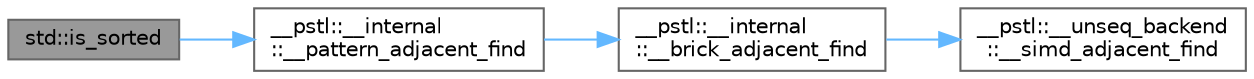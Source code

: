 digraph "std::is_sorted"
{
 // LATEX_PDF_SIZE
  bgcolor="transparent";
  edge [fontname=Helvetica,fontsize=10,labelfontname=Helvetica,labelfontsize=10];
  node [fontname=Helvetica,fontsize=10,shape=box,height=0.2,width=0.4];
  rankdir="LR";
  Node1 [id="Node000001",label="std::is_sorted",height=0.2,width=0.4,color="gray40", fillcolor="grey60", style="filled", fontcolor="black",tooltip=" "];
  Node1 -> Node2 [id="edge4_Node000001_Node000002",color="steelblue1",style="solid",tooltip=" "];
  Node2 [id="Node000002",label="__pstl::__internal\l::__pattern_adjacent_find",height=0.2,width=0.4,color="grey40", fillcolor="white", style="filled",URL="$namespace____pstl_1_1____internal.html#a6baa124378ed7fdc525b00a43af706ab",tooltip=" "];
  Node2 -> Node3 [id="edge5_Node000002_Node000003",color="steelblue1",style="solid",tooltip=" "];
  Node3 [id="Node000003",label="__pstl::__internal\l::__brick_adjacent_find",height=0.2,width=0.4,color="grey40", fillcolor="white", style="filled",URL="$namespace____pstl_1_1____internal.html#a1b8170b65ea0cebedcc3348875bc4a26",tooltip=" "];
  Node3 -> Node4 [id="edge6_Node000003_Node000004",color="steelblue1",style="solid",tooltip=" "];
  Node4 [id="Node000004",label="__pstl::__unseq_backend\l::__simd_adjacent_find",height=0.2,width=0.4,color="grey40", fillcolor="white", style="filled",URL="$namespace____pstl_1_1____unseq__backend.html#adc51efbb93e46158542f104631cfa2e3",tooltip=" "];
}
